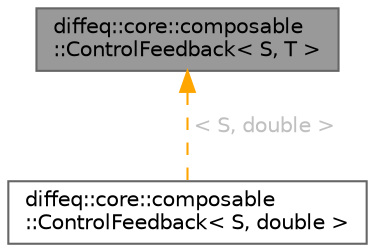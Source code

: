 digraph "diffeq::core::composable::ControlFeedback&lt; S, T &gt;"
{
 // LATEX_PDF_SIZE
  bgcolor="transparent";
  edge [fontname=Helvetica,fontsize=10,labelfontname=Helvetica,labelfontsize=10];
  node [fontname=Helvetica,fontsize=10,shape=box,height=0.2,width=0.4];
  Node1 [id="Node000001",label="diffeq::core::composable\l::ControlFeedback\< S, T \>",height=0.2,width=0.4,color="gray40", fillcolor="grey60", style="filled", fontcolor="black",tooltip="Control feedback structure."];
  Node1 -> Node2 [id="edge1_Node000001_Node000002",dir="back",color="orange",style="dashed",tooltip=" ",label=<<TABLE CELLBORDER="0" BORDER="0"><TR><TD VALIGN="top" ALIGN="LEFT" CELLPADDING="1" CELLSPACING="0">&lt; S, double &gt;</TD></TR>
</TABLE>> ,fontcolor="grey" ];
  Node2 [id="Node000002",label="diffeq::core::composable\l::ControlFeedback\< S, double \>",height=0.2,width=0.4,color="gray40", fillcolor="white", style="filled",URL="$structdiffeq_1_1core_1_1composable_1_1_control_feedback.html",tooltip=" "];
}
